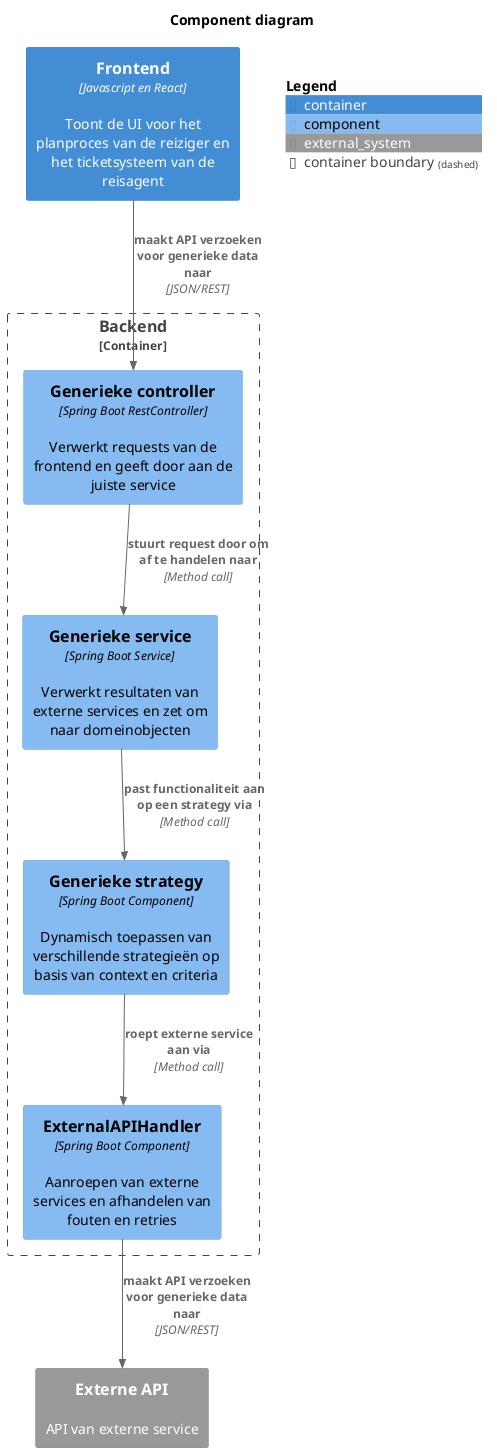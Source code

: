 @startuml
!include <C4/C4_Component.puml>
title Component diagram

LAYOUT_TOP_DOWN()
SHOW_PERSON_OUTLINE()

Container(frontend, "Frontend", "Javascript en React", "Toont de UI voor het planproces van de reiziger en het ticketsysteem van de reisagent")

Container_Boundary(backend, "Backend") {
    Component(controller, "Generieke controller", "Spring Boot RestController", "Verwerkt requests van de frontend en geeft door aan de juiste service")
    Component(service, "Generieke service", "Spring Boot Service", "Verwerkt resultaten van externe services en zet om naar domeinobjecten")
    Component(strategy, "Generieke strategy", "Spring Boot Component", "Dynamisch toepassen van verschillende strategieën op basis van context en criteria")
    Component(apiHandler, "ExternalAPIHandler", "Spring Boot Component", "Aanroepen van externe services en afhandelen van fouten en retries")
}

System_Ext(api, "Externe API", "API van externe service")

Rel(frontend, controller, "maakt API verzoeken voor generieke data naar", "JSON/REST")
Rel(controller, service, "stuurt request door om af te handelen naar", "Method call")
Rel(service, strategy, "past functionaliteit aan op een strategy via", "Method call")
Rel(strategy, apiHandler, "roept externe service aan via", "Method call")
Rel(apiHandler, api, "maakt API verzoeken voor generieke data naar", "JSON/REST")

SHOW_FLOATING_LEGEND()
@enduml

